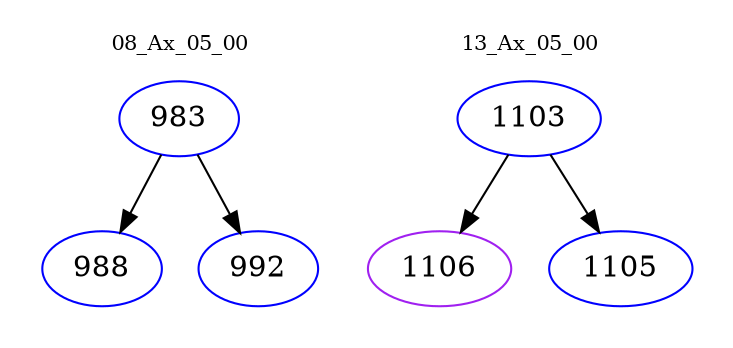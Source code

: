 digraph{
subgraph cluster_0 {
color = white
label = "08_Ax_05_00";
fontsize=10;
T0_983 [label="983", color="blue"]
T0_983 -> T0_988 [color="black"]
T0_988 [label="988", color="blue"]
T0_983 -> T0_992 [color="black"]
T0_992 [label="992", color="blue"]
}
subgraph cluster_1 {
color = white
label = "13_Ax_05_00";
fontsize=10;
T1_1103 [label="1103", color="blue"]
T1_1103 -> T1_1106 [color="black"]
T1_1106 [label="1106", color="purple"]
T1_1103 -> T1_1105 [color="black"]
T1_1105 [label="1105", color="blue"]
}
}
